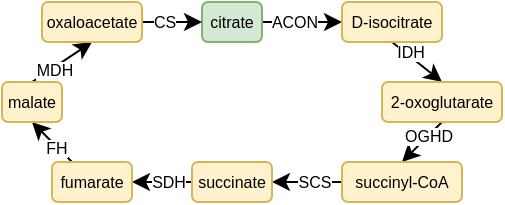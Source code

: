 <mxfile version="20.6.2" type="device"><diagram id="rFyDiNYLNh5vjoAF1ihD" name="Page-1"><mxGraphModel dx="474" dy="281" grid="1" gridSize="10" guides="1" tooltips="1" connect="1" arrows="1" fold="1" page="1" pageScale="1" pageWidth="690" pageHeight="980" math="0" shadow="0"><root><mxCell id="0"/><mxCell id="1" parent="0"/><mxCell id="13tYX0gIBS3a7bgr1DUP-25" style="edgeStyle=none;rounded=0;orthogonalLoop=1;jettySize=auto;html=1;entryX=0;entryY=0.5;entryDx=0;entryDy=0;fontSize=8;exitX=1;exitY=0.5;exitDx=0;exitDy=0;" edge="1" parent="1" source="13tYX0gIBS3a7bgr1DUP-1" target="13tYX0gIBS3a7bgr1DUP-2"><mxGeometry relative="1" as="geometry"/></mxCell><mxCell id="13tYX0gIBS3a7bgr1DUP-26" value="ACON" style="edgeLabel;html=1;align=center;verticalAlign=middle;resizable=0;points=[];fontSize=8;" vertex="1" connectable="0" parent="13tYX0gIBS3a7bgr1DUP-25"><mxGeometry x="-0.221" y="1" relative="1" as="geometry"><mxPoint y="1" as="offset"/></mxGeometry></mxCell><mxCell id="13tYX0gIBS3a7bgr1DUP-1" value="citrate" style="rounded=1;whiteSpace=wrap;html=1;fontSize=8;fillColor=#d5e8d4;strokeColor=#82b366;" vertex="1" parent="1"><mxGeometry x="130" y="10" width="30" height="20" as="geometry"/></mxCell><mxCell id="13tYX0gIBS3a7bgr1DUP-11" style="edgeStyle=none;rounded=0;orthogonalLoop=1;jettySize=auto;html=1;exitX=0.5;exitY=1;exitDx=0;exitDy=0;entryX=0.5;entryY=0;entryDx=0;entryDy=0;fontSize=8;" edge="1" parent="1" source="13tYX0gIBS3a7bgr1DUP-2" target="13tYX0gIBS3a7bgr1DUP-3"><mxGeometry relative="1" as="geometry"/></mxCell><mxCell id="13tYX0gIBS3a7bgr1DUP-12" value="IDH" style="edgeLabel;html=1;align=center;verticalAlign=middle;resizable=0;points=[];fontSize=8;" vertex="1" connectable="0" parent="13tYX0gIBS3a7bgr1DUP-11"><mxGeometry x="-0.28" relative="1" as="geometry"><mxPoint y="-2" as="offset"/></mxGeometry></mxCell><mxCell id="13tYX0gIBS3a7bgr1DUP-2" value="D-isocitrate" style="rounded=1;whiteSpace=wrap;html=1;fontSize=8;fillColor=#fff2cc;strokeColor=#d6b656;" vertex="1" parent="1"><mxGeometry x="200" y="10" width="50" height="20" as="geometry"/></mxCell><mxCell id="13tYX0gIBS3a7bgr1DUP-13" style="edgeStyle=none;rounded=0;orthogonalLoop=1;jettySize=auto;html=1;exitX=0.5;exitY=1;exitDx=0;exitDy=0;entryX=0.5;entryY=0;entryDx=0;entryDy=0;fontSize=8;" edge="1" parent="1" source="13tYX0gIBS3a7bgr1DUP-3" target="13tYX0gIBS3a7bgr1DUP-4"><mxGeometry relative="1" as="geometry"/></mxCell><mxCell id="13tYX0gIBS3a7bgr1DUP-14" value="OGHD" style="edgeLabel;html=1;align=center;verticalAlign=middle;resizable=0;points=[];fontSize=8;" vertex="1" connectable="0" parent="13tYX0gIBS3a7bgr1DUP-13"><mxGeometry x="-0.195" y="1" relative="1" as="geometry"><mxPoint y="-2" as="offset"/></mxGeometry></mxCell><mxCell id="13tYX0gIBS3a7bgr1DUP-3" value="2-oxoglutarate" style="rounded=1;whiteSpace=wrap;html=1;fontSize=8;fillColor=#fff2cc;strokeColor=#d6b656;" vertex="1" parent="1"><mxGeometry x="220" y="50" width="60" height="20" as="geometry"/></mxCell><mxCell id="13tYX0gIBS3a7bgr1DUP-15" style="edgeStyle=none;rounded=0;orthogonalLoop=1;jettySize=auto;html=1;exitX=0;exitY=0.5;exitDx=0;exitDy=0;entryX=1;entryY=0.5;entryDx=0;entryDy=0;fontSize=8;" edge="1" parent="1" source="13tYX0gIBS3a7bgr1DUP-4" target="13tYX0gIBS3a7bgr1DUP-5"><mxGeometry relative="1" as="geometry"/></mxCell><mxCell id="13tYX0gIBS3a7bgr1DUP-16" value="SCS" style="edgeLabel;html=1;align=center;verticalAlign=middle;resizable=0;points=[];fontSize=8;" vertex="1" connectable="0" parent="13tYX0gIBS3a7bgr1DUP-15"><mxGeometry x="-0.274" y="2" relative="1" as="geometry"><mxPoint x="-2" y="-2" as="offset"/></mxGeometry></mxCell><mxCell id="13tYX0gIBS3a7bgr1DUP-4" value="succinyl-CoA" style="rounded=1;whiteSpace=wrap;html=1;fontSize=8;fillColor=#fff2cc;strokeColor=#d6b656;" vertex="1" parent="1"><mxGeometry x="200" y="90" width="60" height="20" as="geometry"/></mxCell><mxCell id="13tYX0gIBS3a7bgr1DUP-17" style="edgeStyle=none;rounded=0;orthogonalLoop=1;jettySize=auto;html=1;entryX=1;entryY=0.5;entryDx=0;entryDy=0;fontSize=8;" edge="1" parent="1" source="13tYX0gIBS3a7bgr1DUP-5" target="13tYX0gIBS3a7bgr1DUP-6"><mxGeometry relative="1" as="geometry"/></mxCell><mxCell id="13tYX0gIBS3a7bgr1DUP-18" value="SDH" style="edgeLabel;html=1;align=center;verticalAlign=middle;resizable=0;points=[];fontSize=8;" vertex="1" connectable="0" parent="13tYX0gIBS3a7bgr1DUP-17"><mxGeometry x="-0.293" y="1" relative="1" as="geometry"><mxPoint x="-2" y="-1" as="offset"/></mxGeometry></mxCell><mxCell id="13tYX0gIBS3a7bgr1DUP-5" value="succinate" style="rounded=1;whiteSpace=wrap;html=1;fontSize=8;fillColor=#fff2cc;strokeColor=#d6b656;" vertex="1" parent="1"><mxGeometry x="125" y="90" width="40" height="20" as="geometry"/></mxCell><mxCell id="13tYX0gIBS3a7bgr1DUP-19" style="edgeStyle=none;rounded=0;orthogonalLoop=1;jettySize=auto;html=1;entryX=0.5;entryY=1;entryDx=0;entryDy=0;fontSize=8;" edge="1" parent="1" source="13tYX0gIBS3a7bgr1DUP-6" target="13tYX0gIBS3a7bgr1DUP-7"><mxGeometry relative="1" as="geometry"/></mxCell><mxCell id="13tYX0gIBS3a7bgr1DUP-20" value="FH" style="edgeLabel;html=1;align=center;verticalAlign=middle;resizable=0;points=[];fontSize=8;" vertex="1" connectable="0" parent="13tYX0gIBS3a7bgr1DUP-19"><mxGeometry x="-0.387" relative="1" as="geometry"><mxPoint x="-2" y="-1" as="offset"/></mxGeometry></mxCell><mxCell id="13tYX0gIBS3a7bgr1DUP-6" value="fumarate" style="rounded=1;whiteSpace=wrap;html=1;fontSize=8;fillColor=#fff2cc;strokeColor=#d6b656;" vertex="1" parent="1"><mxGeometry x="55" y="90" width="40" height="20" as="geometry"/></mxCell><mxCell id="13tYX0gIBS3a7bgr1DUP-21" style="edgeStyle=none;rounded=0;orthogonalLoop=1;jettySize=auto;html=1;exitX=0.5;exitY=0;exitDx=0;exitDy=0;entryX=0.5;entryY=1;entryDx=0;entryDy=0;fontSize=8;" edge="1" parent="1" source="13tYX0gIBS3a7bgr1DUP-7" target="13tYX0gIBS3a7bgr1DUP-8"><mxGeometry relative="1" as="geometry"/></mxCell><mxCell id="13tYX0gIBS3a7bgr1DUP-22" value="MDH" style="edgeLabel;html=1;align=center;verticalAlign=middle;resizable=0;points=[];fontSize=8;" vertex="1" connectable="0" parent="13tYX0gIBS3a7bgr1DUP-21"><mxGeometry x="-0.333" y="-1" relative="1" as="geometry"><mxPoint as="offset"/></mxGeometry></mxCell><mxCell id="13tYX0gIBS3a7bgr1DUP-7" value="malate" style="rounded=1;whiteSpace=wrap;html=1;fontSize=8;fillColor=#fff2cc;strokeColor=#d6b656;" vertex="1" parent="1"><mxGeometry x="30" y="50" width="30" height="20" as="geometry"/></mxCell><mxCell id="13tYX0gIBS3a7bgr1DUP-23" style="edgeStyle=none;rounded=0;orthogonalLoop=1;jettySize=auto;html=1;entryX=0;entryY=0.5;entryDx=0;entryDy=0;fontSize=8;exitX=1;exitY=0.5;exitDx=0;exitDy=0;" edge="1" parent="1" source="13tYX0gIBS3a7bgr1DUP-8" target="13tYX0gIBS3a7bgr1DUP-1"><mxGeometry relative="1" as="geometry"/></mxCell><mxCell id="13tYX0gIBS3a7bgr1DUP-24" value="CS" style="edgeLabel;html=1;align=center;verticalAlign=middle;resizable=0;points=[];fontSize=8;" vertex="1" connectable="0" parent="13tYX0gIBS3a7bgr1DUP-23"><mxGeometry x="-0.433" y="-1" relative="1" as="geometry"><mxPoint x="2" y="-1" as="offset"/></mxGeometry></mxCell><mxCell id="13tYX0gIBS3a7bgr1DUP-8" value="oxaloacetate" style="rounded=1;whiteSpace=wrap;html=1;fontSize=8;fillColor=#fff2cc;strokeColor=#d6b656;" vertex="1" parent="1"><mxGeometry x="50" y="10" width="50" height="20" as="geometry"/></mxCell></root></mxGraphModel></diagram></mxfile>